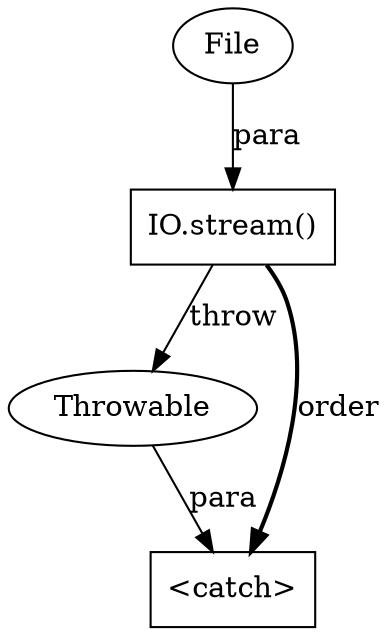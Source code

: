 digraph "AUG" {

  1 [ label="IO.stream()" shape="box" ];
  2 [ label="File" shape="ellipse" ];
  3 [ label="Throwable" shape="ellipse" ];
  4 [ label="<catch>" shape="box" ];
  2 -> 1 [ label="para" style="solid" ];
  1 -> 3 [ label="throw" style="solid" ];
  3 -> 4 [ label="para" style="solid" ];
  1 -> 4 [ label="order" style="bold" ];
}
